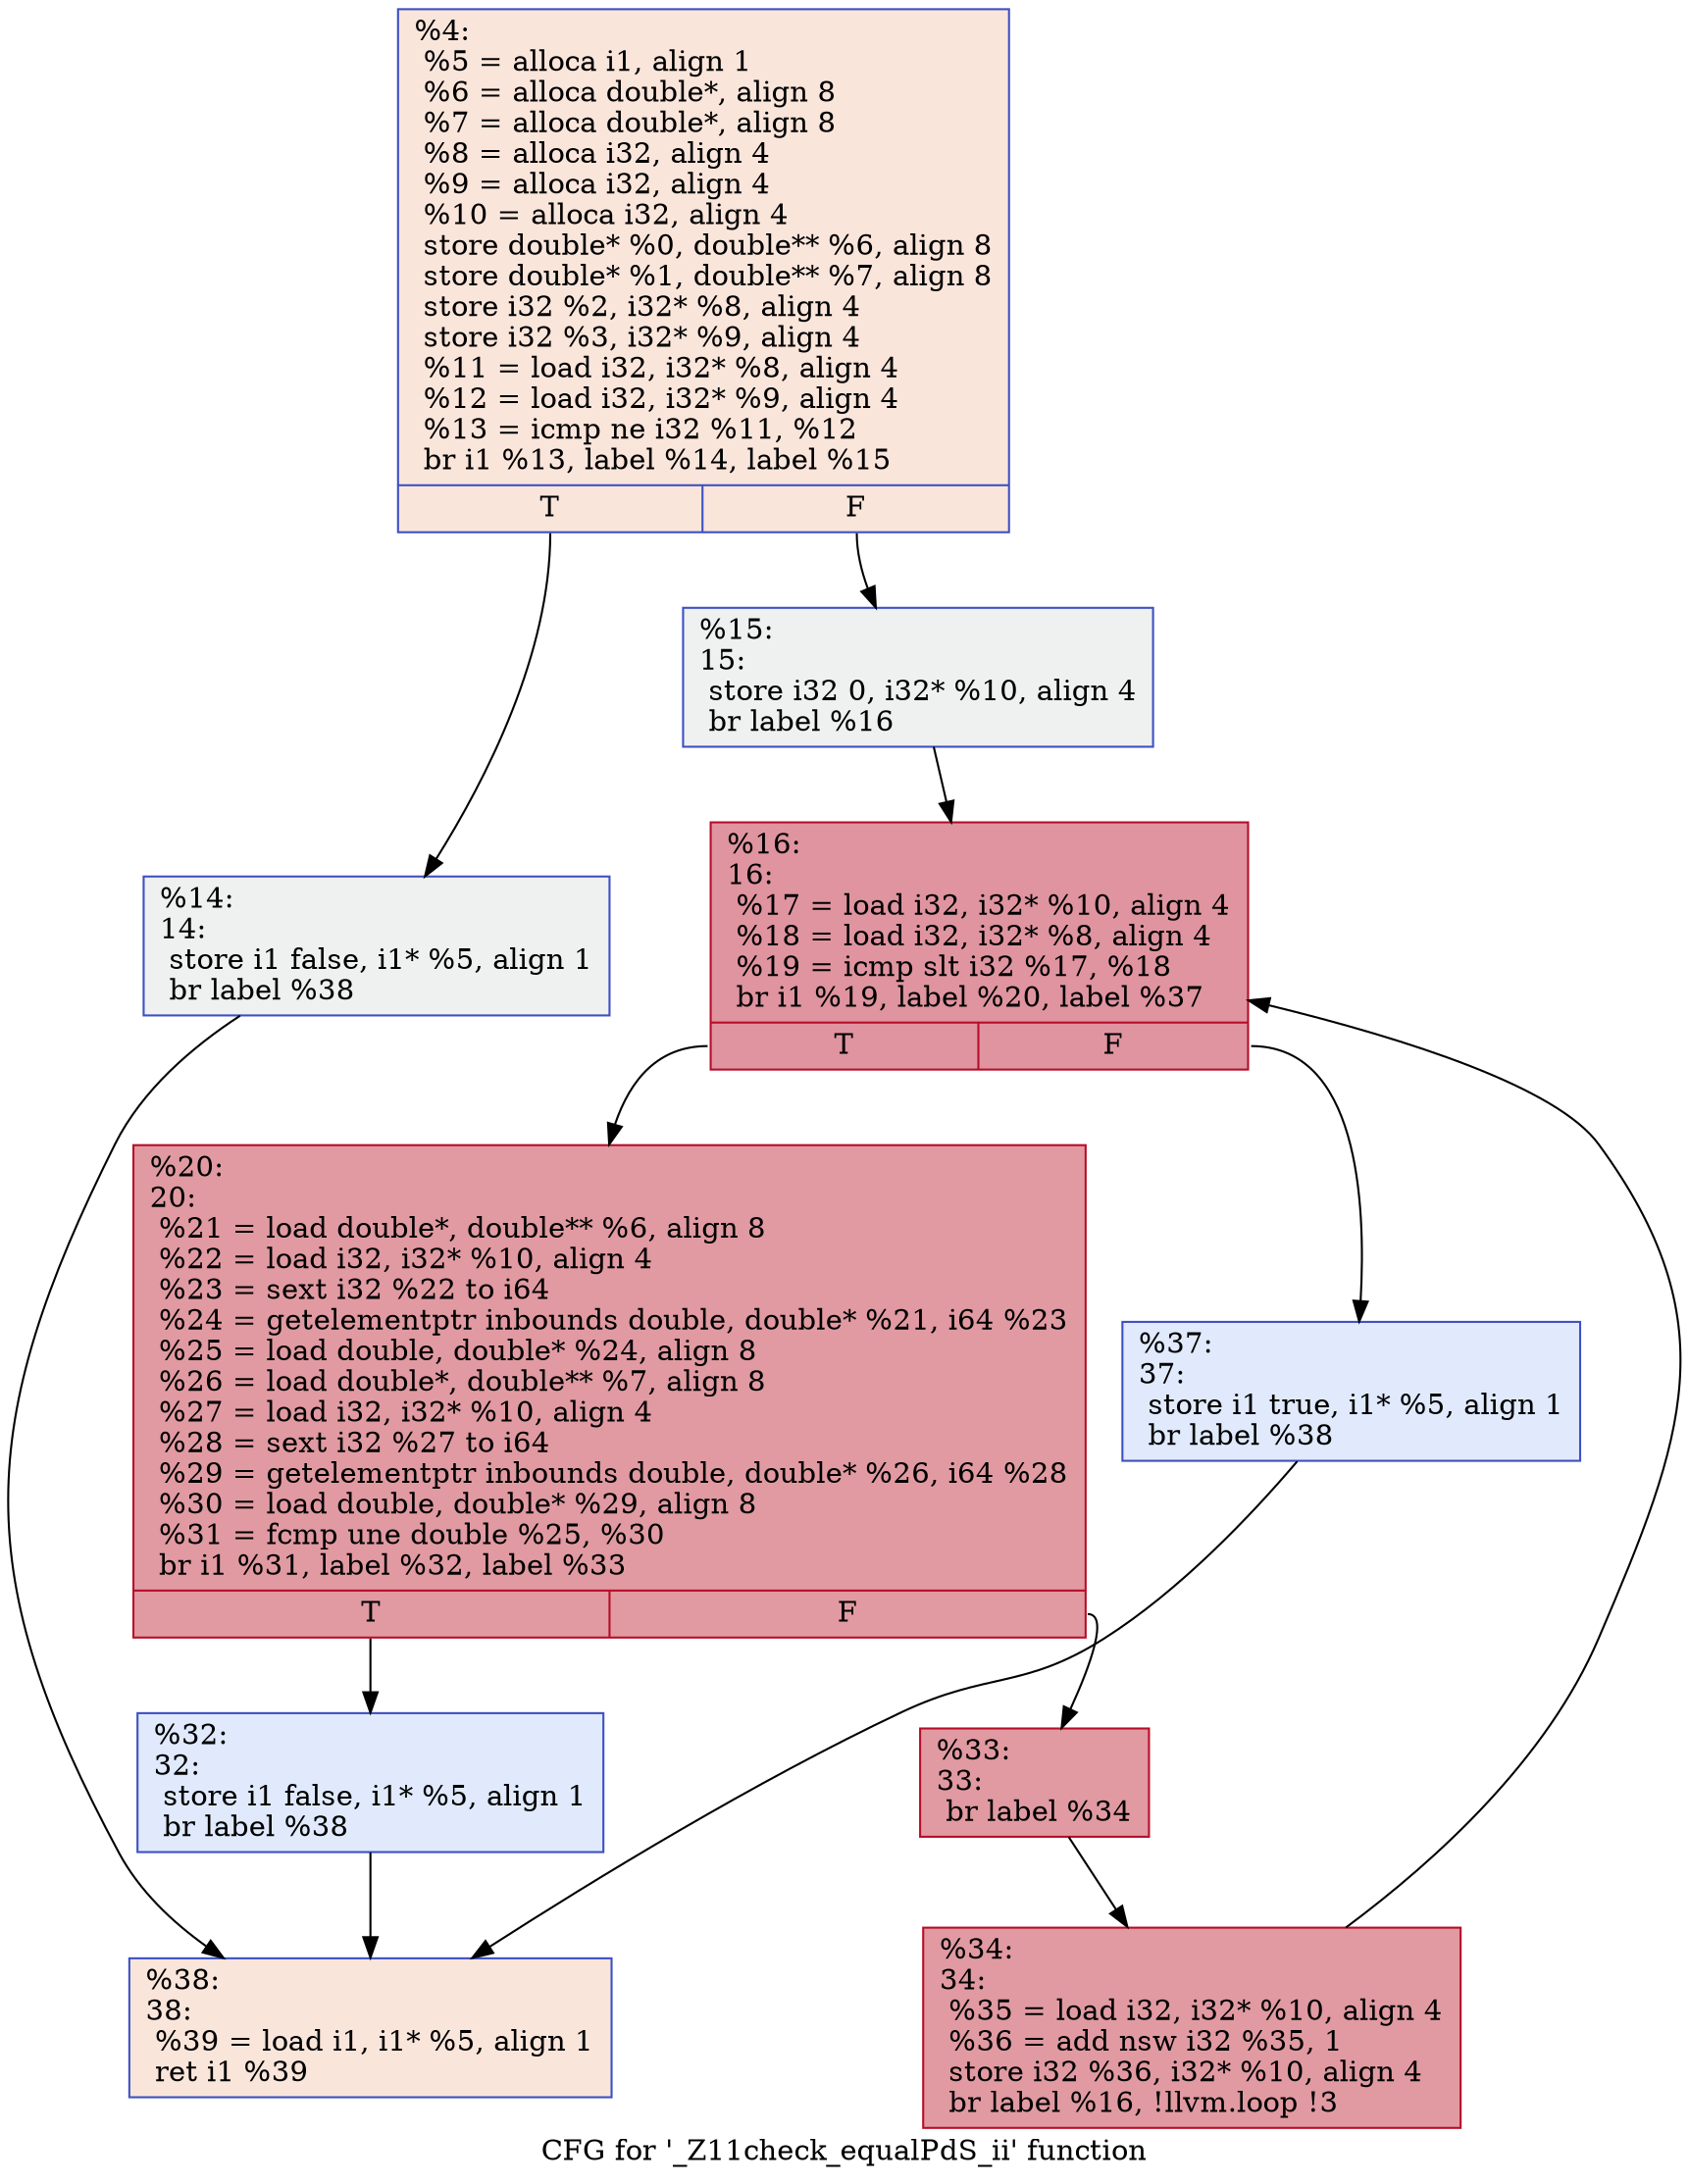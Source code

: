 digraph "CFG for '_Z11check_equalPdS_ii' function" {
	label="CFG for '_Z11check_equalPdS_ii' function";

	Node0x2af088b1340 [shape=record,color="#3d50c3ff", style=filled, fillcolor="#f4c5ad70",label="{%4:\l  %5 = alloca i1, align 1\l  %6 = alloca double*, align 8\l  %7 = alloca double*, align 8\l  %8 = alloca i32, align 4\l  %9 = alloca i32, align 4\l  %10 = alloca i32, align 4\l  store double* %0, double** %6, align 8\l  store double* %1, double** %7, align 8\l  store i32 %2, i32* %8, align 4\l  store i32 %3, i32* %9, align 4\l  %11 = load i32, i32* %8, align 4\l  %12 = load i32, i32* %9, align 4\l  %13 = icmp ne i32 %11, %12\l  br i1 %13, label %14, label %15\l|{<s0>T|<s1>F}}"];
	Node0x2af088b1340:s0 -> Node0x2af088b0940;
	Node0x2af088b1340:s1 -> Node0x2af088b1980;
	Node0x2af088b0940 [shape=record,color="#3d50c3ff", style=filled, fillcolor="#dbdcde70",label="{%14:\l14:                                               \l  store i1 false, i1* %5, align 1\l  br label %38\l}"];
	Node0x2af088b0940 -> Node0x2af088b1a20;
	Node0x2af088b1980 [shape=record,color="#3d50c3ff", style=filled, fillcolor="#dbdcde70",label="{%15:\l15:                                               \l  store i32 0, i32* %10, align 4\l  br label %16\l}"];
	Node0x2af088b1980 -> Node0x2af088b1a70;
	Node0x2af088b1a70 [shape=record,color="#b70d28ff", style=filled, fillcolor="#b70d2870",label="{%16:\l16:                                               \l  %17 = load i32, i32* %10, align 4\l  %18 = load i32, i32* %8, align 4\l  %19 = icmp slt i32 %17, %18\l  br i1 %19, label %20, label %37\l|{<s0>T|<s1>F}}"];
	Node0x2af088b1a70:s0 -> Node0x2af088b1110;
	Node0x2af088b1a70:s1 -> Node0x2af088b1160;
	Node0x2af088b1110 [shape=record,color="#b70d28ff", style=filled, fillcolor="#bb1b2c70",label="{%20:\l20:                                               \l  %21 = load double*, double** %6, align 8\l  %22 = load i32, i32* %10, align 4\l  %23 = sext i32 %22 to i64\l  %24 = getelementptr inbounds double, double* %21, i64 %23\l  %25 = load double, double* %24, align 8\l  %26 = load double*, double** %7, align 8\l  %27 = load i32, i32* %10, align 4\l  %28 = sext i32 %27 to i64\l  %29 = getelementptr inbounds double, double* %26, i64 %28\l  %30 = load double, double* %29, align 8\l  %31 = fcmp une double %25, %30\l  br i1 %31, label %32, label %33\l|{<s0>T|<s1>F}}"];
	Node0x2af088b1110:s0 -> Node0x2af088b0bc0;
	Node0x2af088b1110:s1 -> Node0x2af088b1390;
	Node0x2af088b0bc0 [shape=record,color="#3d50c3ff", style=filled, fillcolor="#b9d0f970",label="{%32:\l32:                                               \l  store i1 false, i1* %5, align 1\l  br label %38\l}"];
	Node0x2af088b0bc0 -> Node0x2af088b1a20;
	Node0x2af088b1390 [shape=record,color="#b70d28ff", style=filled, fillcolor="#bb1b2c70",label="{%33:\l33:                                               \l  br label %34\l}"];
	Node0x2af088b1390 -> Node0x2af088b1ac0;
	Node0x2af088b1ac0 [shape=record,color="#b70d28ff", style=filled, fillcolor="#bb1b2c70",label="{%34:\l34:                                               \l  %35 = load i32, i32* %10, align 4\l  %36 = add nsw i32 %35, 1\l  store i32 %36, i32* %10, align 4\l  br label %16, !llvm.loop !3\l}"];
	Node0x2af088b1ac0 -> Node0x2af088b1a70;
	Node0x2af088b1160 [shape=record,color="#3d50c3ff", style=filled, fillcolor="#b9d0f970",label="{%37:\l37:                                               \l  store i1 true, i1* %5, align 1\l  br label %38\l}"];
	Node0x2af088b1160 -> Node0x2af088b1a20;
	Node0x2af088b1a20 [shape=record,color="#3d50c3ff", style=filled, fillcolor="#f4c5ad70",label="{%38:\l38:                                               \l  %39 = load i1, i1* %5, align 1\l  ret i1 %39\l}"];
}
